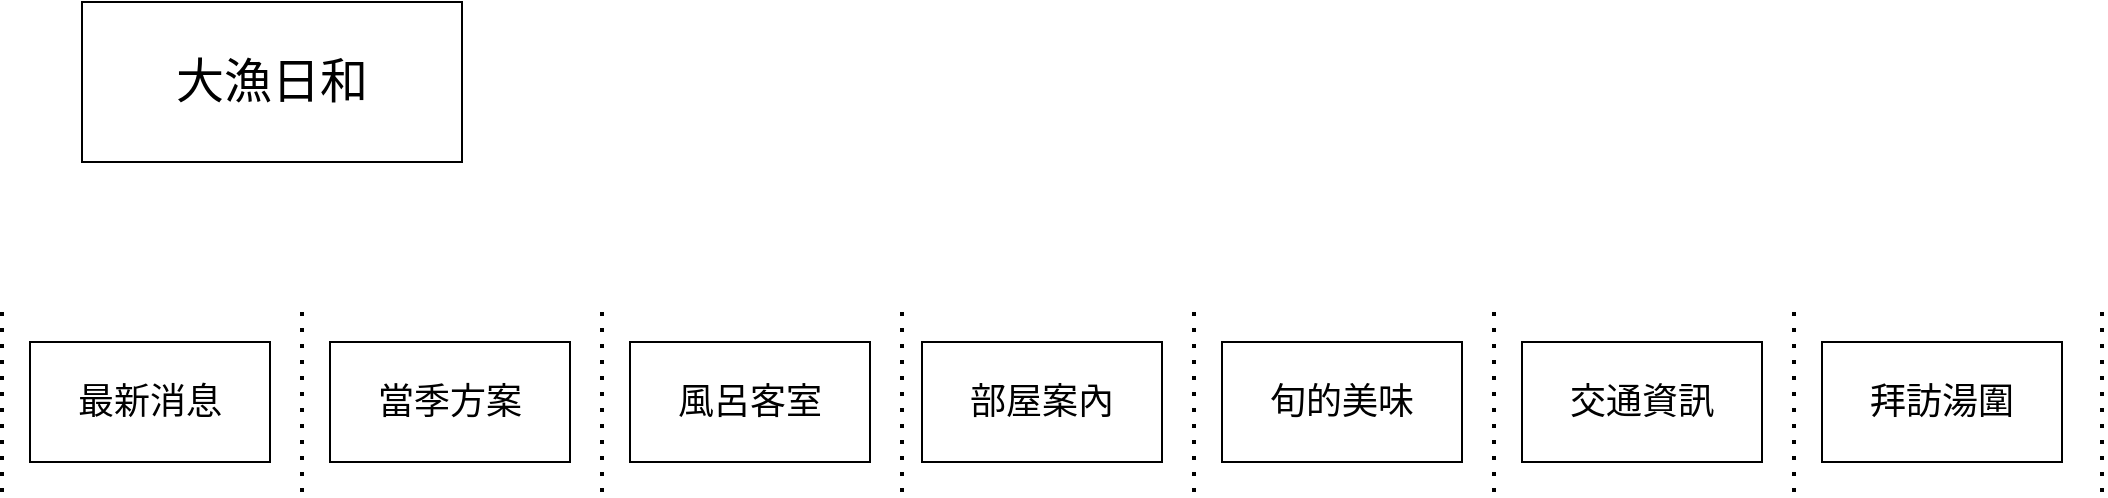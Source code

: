 <mxfile version="13.9.6" type="device"><diagram id="fVoS0rAg4nkAN9qcV4i3" name="Page-1"><mxGraphModel dx="1469" dy="758" grid="1" gridSize="10" guides="1" tooltips="1" connect="1" arrows="1" fold="1" page="1" pageScale="1" pageWidth="1169" pageHeight="1654" math="0" shadow="0"><root><mxCell id="0"/><mxCell id="1" parent="0"/><mxCell id="WxjWhR-TLbcGFzXcglXz-1" value="&lt;font style=&quot;font-size: 18px&quot;&gt;最新消息&lt;/font&gt;" style="rounded=0;whiteSpace=wrap;html=1;" vertex="1" parent="1"><mxGeometry x="54" y="260" width="120" height="60" as="geometry"/></mxCell><mxCell id="WxjWhR-TLbcGFzXcglXz-2" value="&lt;font style=&quot;font-size: 18px&quot;&gt;當季方案&lt;/font&gt;" style="rounded=0;whiteSpace=wrap;html=1;" vertex="1" parent="1"><mxGeometry x="204" y="260" width="120" height="60" as="geometry"/></mxCell><mxCell id="WxjWhR-TLbcGFzXcglXz-3" value="&lt;span style=&quot;font-size: 18px&quot;&gt;風呂客室&lt;/span&gt;" style="rounded=0;whiteSpace=wrap;html=1;" vertex="1" parent="1"><mxGeometry x="354" y="260" width="120" height="60" as="geometry"/></mxCell><mxCell id="WxjWhR-TLbcGFzXcglXz-4" value="&lt;span style=&quot;font-size: 18px&quot;&gt;部屋案內&lt;/span&gt;" style="rounded=0;whiteSpace=wrap;html=1;" vertex="1" parent="1"><mxGeometry x="500" y="260" width="120" height="60" as="geometry"/></mxCell><mxCell id="WxjWhR-TLbcGFzXcglXz-5" value="&lt;span style=&quot;font-size: 18px&quot;&gt;旬的美味&lt;/span&gt;" style="rounded=0;whiteSpace=wrap;html=1;" vertex="1" parent="1"><mxGeometry x="650" y="260" width="120" height="60" as="geometry"/></mxCell><mxCell id="WxjWhR-TLbcGFzXcglXz-6" value="&lt;span style=&quot;font-size: 18px&quot;&gt;交通資訊&lt;/span&gt;" style="rounded=0;whiteSpace=wrap;html=1;" vertex="1" parent="1"><mxGeometry x="800" y="260" width="120" height="60" as="geometry"/></mxCell><mxCell id="WxjWhR-TLbcGFzXcglXz-7" value="&lt;span style=&quot;font-size: 18px&quot;&gt;拜訪湯圍&lt;/span&gt;" style="rounded=0;whiteSpace=wrap;html=1;" vertex="1" parent="1"><mxGeometry x="950" y="260" width="120" height="60" as="geometry"/></mxCell><mxCell id="WxjWhR-TLbcGFzXcglXz-8" value="&lt;font style=&quot;font-size: 24px&quot;&gt;大漁日和&lt;/font&gt;" style="rounded=0;whiteSpace=wrap;html=1;" vertex="1" parent="1"><mxGeometry x="80" y="90" width="190" height="80" as="geometry"/></mxCell><mxCell id="WxjWhR-TLbcGFzXcglXz-9" value="" style="endArrow=none;dashed=1;html=1;dashPattern=1 3;strokeWidth=2;" edge="1" parent="1"><mxGeometry width="50" height="50" relative="1" as="geometry"><mxPoint x="40" y="335" as="sourcePoint"/><mxPoint x="40" y="245" as="targetPoint"/></mxGeometry></mxCell><mxCell id="WxjWhR-TLbcGFzXcglXz-10" value="" style="endArrow=none;dashed=1;html=1;dashPattern=1 3;strokeWidth=2;" edge="1" parent="1"><mxGeometry width="50" height="50" relative="1" as="geometry"><mxPoint x="786" y="335" as="sourcePoint"/><mxPoint x="786" y="245" as="targetPoint"/></mxGeometry></mxCell><mxCell id="WxjWhR-TLbcGFzXcglXz-11" value="" style="endArrow=none;dashed=1;html=1;dashPattern=1 3;strokeWidth=2;" edge="1" parent="1"><mxGeometry width="50" height="50" relative="1" as="geometry"><mxPoint x="636" y="335" as="sourcePoint"/><mxPoint x="636" y="245" as="targetPoint"/></mxGeometry></mxCell><mxCell id="WxjWhR-TLbcGFzXcglXz-12" value="" style="endArrow=none;dashed=1;html=1;dashPattern=1 3;strokeWidth=2;" edge="1" parent="1"><mxGeometry width="50" height="50" relative="1" as="geometry"><mxPoint x="490" y="335" as="sourcePoint"/><mxPoint x="490" y="245" as="targetPoint"/></mxGeometry></mxCell><mxCell id="WxjWhR-TLbcGFzXcglXz-13" value="" style="endArrow=none;dashed=1;html=1;dashPattern=1 3;strokeWidth=2;" edge="1" parent="1"><mxGeometry width="50" height="50" relative="1" as="geometry"><mxPoint x="340" y="335" as="sourcePoint"/><mxPoint x="340" y="245" as="targetPoint"/></mxGeometry></mxCell><mxCell id="WxjWhR-TLbcGFzXcglXz-14" value="" style="endArrow=none;dashed=1;html=1;dashPattern=1 3;strokeWidth=2;" edge="1" parent="1"><mxGeometry width="50" height="50" relative="1" as="geometry"><mxPoint x="190" y="335" as="sourcePoint"/><mxPoint x="190" y="245" as="targetPoint"/></mxGeometry></mxCell><mxCell id="WxjWhR-TLbcGFzXcglXz-15" value="" style="endArrow=none;dashed=1;html=1;dashPattern=1 3;strokeWidth=2;" edge="1" parent="1"><mxGeometry width="50" height="50" relative="1" as="geometry"><mxPoint x="936" y="335" as="sourcePoint"/><mxPoint x="936" y="245" as="targetPoint"/></mxGeometry></mxCell><mxCell id="WxjWhR-TLbcGFzXcglXz-16" value="" style="endArrow=none;dashed=1;html=1;dashPattern=1 3;strokeWidth=2;" edge="1" parent="1"><mxGeometry width="50" height="50" relative="1" as="geometry"><mxPoint x="1090" y="335" as="sourcePoint"/><mxPoint x="1090" y="245" as="targetPoint"/></mxGeometry></mxCell></root></mxGraphModel></diagram></mxfile>